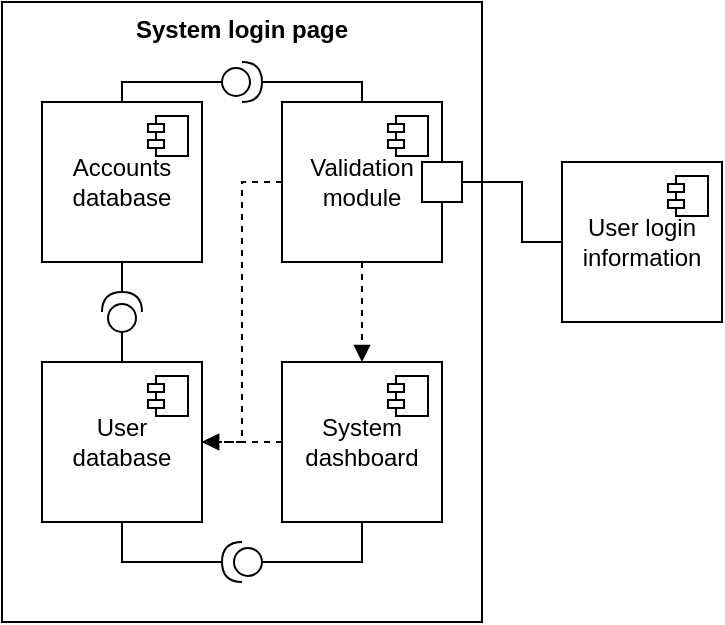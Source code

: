 <mxfile version="21.8.2" type="device">
  <diagram name="Страница — 1" id="m3qYiLRRnLrKOTigiXfi">
    <mxGraphModel dx="612" dy="609" grid="1" gridSize="10" guides="1" tooltips="1" connect="1" arrows="1" fold="1" page="1" pageScale="1" pageWidth="1169" pageHeight="827" math="0" shadow="0">
      <root>
        <mxCell id="0" />
        <mxCell id="1" parent="0" />
        <mxCell id="F60kvYVzCGyt_s4XRybT-1" value="System login page" style="shape=rect;html=1;verticalAlign=top;fontStyle=1;whiteSpace=wrap;align=center;" vertex="1" parent="1">
          <mxGeometry x="300" y="40" width="240" height="310" as="geometry" />
        </mxCell>
        <mxCell id="F60kvYVzCGyt_s4XRybT-2" value="Accounts database" style="html=1;dropTarget=0;whiteSpace=wrap;" vertex="1" parent="1">
          <mxGeometry x="320" y="90" width="80" height="80" as="geometry" />
        </mxCell>
        <mxCell id="F60kvYVzCGyt_s4XRybT-3" value="" style="shape=module;jettyWidth=8;jettyHeight=4;" vertex="1" parent="F60kvYVzCGyt_s4XRybT-2">
          <mxGeometry x="1" width="20" height="20" relative="1" as="geometry">
            <mxPoint x="-27" y="7" as="offset" />
          </mxGeometry>
        </mxCell>
        <mxCell id="F60kvYVzCGyt_s4XRybT-4" value="Validation module" style="html=1;dropTarget=0;whiteSpace=wrap;" vertex="1" parent="1">
          <mxGeometry x="440" y="90" width="80" height="80" as="geometry" />
        </mxCell>
        <mxCell id="F60kvYVzCGyt_s4XRybT-5" value="" style="shape=module;jettyWidth=8;jettyHeight=4;" vertex="1" parent="F60kvYVzCGyt_s4XRybT-4">
          <mxGeometry x="1" width="20" height="20" relative="1" as="geometry">
            <mxPoint x="-27" y="7" as="offset" />
          </mxGeometry>
        </mxCell>
        <mxCell id="F60kvYVzCGyt_s4XRybT-6" value="User database" style="html=1;dropTarget=0;whiteSpace=wrap;" vertex="1" parent="1">
          <mxGeometry x="320" y="220" width="80" height="80" as="geometry" />
        </mxCell>
        <mxCell id="F60kvYVzCGyt_s4XRybT-7" value="" style="shape=module;jettyWidth=8;jettyHeight=4;" vertex="1" parent="F60kvYVzCGyt_s4XRybT-6">
          <mxGeometry x="1" width="20" height="20" relative="1" as="geometry">
            <mxPoint x="-27" y="7" as="offset" />
          </mxGeometry>
        </mxCell>
        <mxCell id="F60kvYVzCGyt_s4XRybT-8" value="System dashboard" style="html=1;dropTarget=0;whiteSpace=wrap;" vertex="1" parent="1">
          <mxGeometry x="440" y="220" width="80" height="80" as="geometry" />
        </mxCell>
        <mxCell id="F60kvYVzCGyt_s4XRybT-9" value="" style="shape=module;jettyWidth=8;jettyHeight=4;" vertex="1" parent="F60kvYVzCGyt_s4XRybT-8">
          <mxGeometry x="1" width="20" height="20" relative="1" as="geometry">
            <mxPoint x="-27" y="7" as="offset" />
          </mxGeometry>
        </mxCell>
        <mxCell id="F60kvYVzCGyt_s4XRybT-10" value="User login information" style="html=1;dropTarget=0;whiteSpace=wrap;" vertex="1" parent="1">
          <mxGeometry x="580" y="120" width="80" height="80" as="geometry" />
        </mxCell>
        <mxCell id="F60kvYVzCGyt_s4XRybT-11" value="" style="shape=module;jettyWidth=8;jettyHeight=4;" vertex="1" parent="F60kvYVzCGyt_s4XRybT-10">
          <mxGeometry x="1" width="20" height="20" relative="1" as="geometry">
            <mxPoint x="-27" y="7" as="offset" />
          </mxGeometry>
        </mxCell>
        <mxCell id="F60kvYVzCGyt_s4XRybT-33" value="" style="html=1;verticalAlign=bottom;labelBackgroundColor=none;endArrow=block;endFill=1;dashed=1;rounded=0;exitX=0;exitY=0.5;exitDx=0;exitDy=0;entryX=1;entryY=0.5;entryDx=0;entryDy=0;" edge="1" parent="1" source="F60kvYVzCGyt_s4XRybT-4" target="F60kvYVzCGyt_s4XRybT-6">
          <mxGeometry width="160" relative="1" as="geometry">
            <mxPoint x="430" y="230" as="sourcePoint" />
            <mxPoint x="590" y="230" as="targetPoint" />
            <Array as="points">
              <mxPoint x="420" y="130" />
              <mxPoint x="420" y="260" />
            </Array>
          </mxGeometry>
        </mxCell>
        <mxCell id="F60kvYVzCGyt_s4XRybT-34" value="" style="html=1;verticalAlign=bottom;labelBackgroundColor=none;endArrow=block;endFill=1;dashed=1;rounded=0;exitX=0.5;exitY=1;exitDx=0;exitDy=0;entryX=0.5;entryY=0;entryDx=0;entryDy=0;" edge="1" parent="1" source="F60kvYVzCGyt_s4XRybT-4" target="F60kvYVzCGyt_s4XRybT-8">
          <mxGeometry width="160" relative="1" as="geometry">
            <mxPoint x="430" y="230" as="sourcePoint" />
            <mxPoint x="590" y="230" as="targetPoint" />
          </mxGeometry>
        </mxCell>
        <mxCell id="F60kvYVzCGyt_s4XRybT-35" value="" style="html=1;verticalAlign=bottom;labelBackgroundColor=none;endArrow=block;endFill=1;dashed=1;rounded=0;exitX=0;exitY=0.5;exitDx=0;exitDy=0;entryX=1;entryY=0.5;entryDx=0;entryDy=0;" edge="1" parent="1" source="F60kvYVzCGyt_s4XRybT-8" target="F60kvYVzCGyt_s4XRybT-6">
          <mxGeometry width="160" relative="1" as="geometry">
            <mxPoint x="560" y="260" as="sourcePoint" />
            <mxPoint x="560" y="310" as="targetPoint" />
          </mxGeometry>
        </mxCell>
        <mxCell id="F60kvYVzCGyt_s4XRybT-36" value="" style="shape=providedRequiredInterface;html=1;verticalLabelPosition=bottom;sketch=0;" vertex="1" parent="1">
          <mxGeometry x="410" y="70" width="20" height="20" as="geometry" />
        </mxCell>
        <mxCell id="F60kvYVzCGyt_s4XRybT-44" value="" style="endArrow=none;html=1;rounded=0;exitX=0.5;exitY=0;exitDx=0;exitDy=0;entryX=0;entryY=0.5;entryDx=0;entryDy=0;entryPerimeter=0;" edge="1" parent="1" source="F60kvYVzCGyt_s4XRybT-2" target="F60kvYVzCGyt_s4XRybT-36">
          <mxGeometry width="50" height="50" relative="1" as="geometry">
            <mxPoint x="380" y="60" as="sourcePoint" />
            <mxPoint x="430" y="10" as="targetPoint" />
            <Array as="points">
              <mxPoint x="360" y="80" />
            </Array>
          </mxGeometry>
        </mxCell>
        <mxCell id="F60kvYVzCGyt_s4XRybT-45" value="" style="endArrow=none;html=1;rounded=0;exitX=1;exitY=0.5;exitDx=0;exitDy=0;exitPerimeter=0;entryX=0.5;entryY=0;entryDx=0;entryDy=0;" edge="1" parent="1" source="F60kvYVzCGyt_s4XRybT-36" target="F60kvYVzCGyt_s4XRybT-4">
          <mxGeometry width="50" height="50" relative="1" as="geometry">
            <mxPoint x="420" y="70" as="sourcePoint" />
            <mxPoint x="470" y="20" as="targetPoint" />
            <Array as="points">
              <mxPoint x="480" y="80" />
            </Array>
          </mxGeometry>
        </mxCell>
        <mxCell id="F60kvYVzCGyt_s4XRybT-46" value="" style="shape=providedRequiredInterface;html=1;verticalLabelPosition=bottom;sketch=0;rotation=-90;direction=east;" vertex="1" parent="1">
          <mxGeometry x="350" y="185" width="20" height="20" as="geometry" />
        </mxCell>
        <mxCell id="F60kvYVzCGyt_s4XRybT-48" value="" style="endArrow=none;html=1;rounded=0;exitX=1;exitY=0.5;exitDx=0;exitDy=0;entryX=0.5;entryY=1;entryDx=0;entryDy=0;exitPerimeter=0;" edge="1" parent="1" source="F60kvYVzCGyt_s4XRybT-46" target="F60kvYVzCGyt_s4XRybT-2">
          <mxGeometry width="50" height="50" relative="1" as="geometry">
            <mxPoint x="320" y="185" as="sourcePoint" />
            <mxPoint x="370" y="175" as="targetPoint" />
            <Array as="points" />
          </mxGeometry>
        </mxCell>
        <mxCell id="F60kvYVzCGyt_s4XRybT-49" value="" style="endArrow=none;html=1;rounded=0;exitX=0.5;exitY=0;exitDx=0;exitDy=0;entryX=0;entryY=0.5;entryDx=0;entryDy=0;entryPerimeter=0;" edge="1" parent="1" source="F60kvYVzCGyt_s4XRybT-6" target="F60kvYVzCGyt_s4XRybT-46">
          <mxGeometry width="50" height="50" relative="1" as="geometry">
            <mxPoint x="370" y="195" as="sourcePoint" />
            <mxPoint x="370" y="180" as="targetPoint" />
            <Array as="points" />
          </mxGeometry>
        </mxCell>
        <mxCell id="F60kvYVzCGyt_s4XRybT-50" value="" style="shape=providedRequiredInterface;html=1;verticalLabelPosition=bottom;sketch=0;rotation=-90;direction=north;" vertex="1" parent="1">
          <mxGeometry x="410" y="310" width="20" height="20" as="geometry" />
        </mxCell>
        <mxCell id="F60kvYVzCGyt_s4XRybT-51" value="" style="endArrow=none;html=1;rounded=0;exitX=0.5;exitY=1;exitDx=0;exitDy=0;entryX=1;entryY=0.5;entryDx=0;entryDy=0;entryPerimeter=0;" edge="1" parent="1" source="F60kvYVzCGyt_s4XRybT-6" target="F60kvYVzCGyt_s4XRybT-50">
          <mxGeometry width="50" height="50" relative="1" as="geometry">
            <mxPoint x="370" y="195" as="sourcePoint" />
            <mxPoint x="370" y="180" as="targetPoint" />
            <Array as="points">
              <mxPoint x="360" y="320" />
            </Array>
          </mxGeometry>
        </mxCell>
        <mxCell id="F60kvYVzCGyt_s4XRybT-52" value="" style="endArrow=none;html=1;rounded=0;exitX=0;exitY=0.5;exitDx=0;exitDy=0;entryX=0.5;entryY=1;entryDx=0;entryDy=0;exitPerimeter=0;" edge="1" parent="1" source="F60kvYVzCGyt_s4XRybT-50" target="F60kvYVzCGyt_s4XRybT-8">
          <mxGeometry width="50" height="50" relative="1" as="geometry">
            <mxPoint x="370" y="310" as="sourcePoint" />
            <mxPoint x="420" y="330" as="targetPoint" />
            <Array as="points">
              <mxPoint x="480" y="320" />
            </Array>
          </mxGeometry>
        </mxCell>
        <mxCell id="F60kvYVzCGyt_s4XRybT-56" value="" style="rounded=0;whiteSpace=wrap;html=1;" vertex="1" parent="1">
          <mxGeometry x="510" y="120" width="20" height="20" as="geometry" />
        </mxCell>
        <mxCell id="F60kvYVzCGyt_s4XRybT-57" value="" style="endArrow=none;html=1;rounded=0;exitX=0;exitY=0.5;exitDx=0;exitDy=0;entryX=1;entryY=0.5;entryDx=0;entryDy=0;" edge="1" parent="1" source="F60kvYVzCGyt_s4XRybT-10" target="F60kvYVzCGyt_s4XRybT-56">
          <mxGeometry width="50" height="50" relative="1" as="geometry">
            <mxPoint x="440" y="330" as="sourcePoint" />
            <mxPoint x="490" y="310" as="targetPoint" />
            <Array as="points">
              <mxPoint x="560" y="160" />
              <mxPoint x="560" y="130" />
            </Array>
          </mxGeometry>
        </mxCell>
      </root>
    </mxGraphModel>
  </diagram>
</mxfile>
